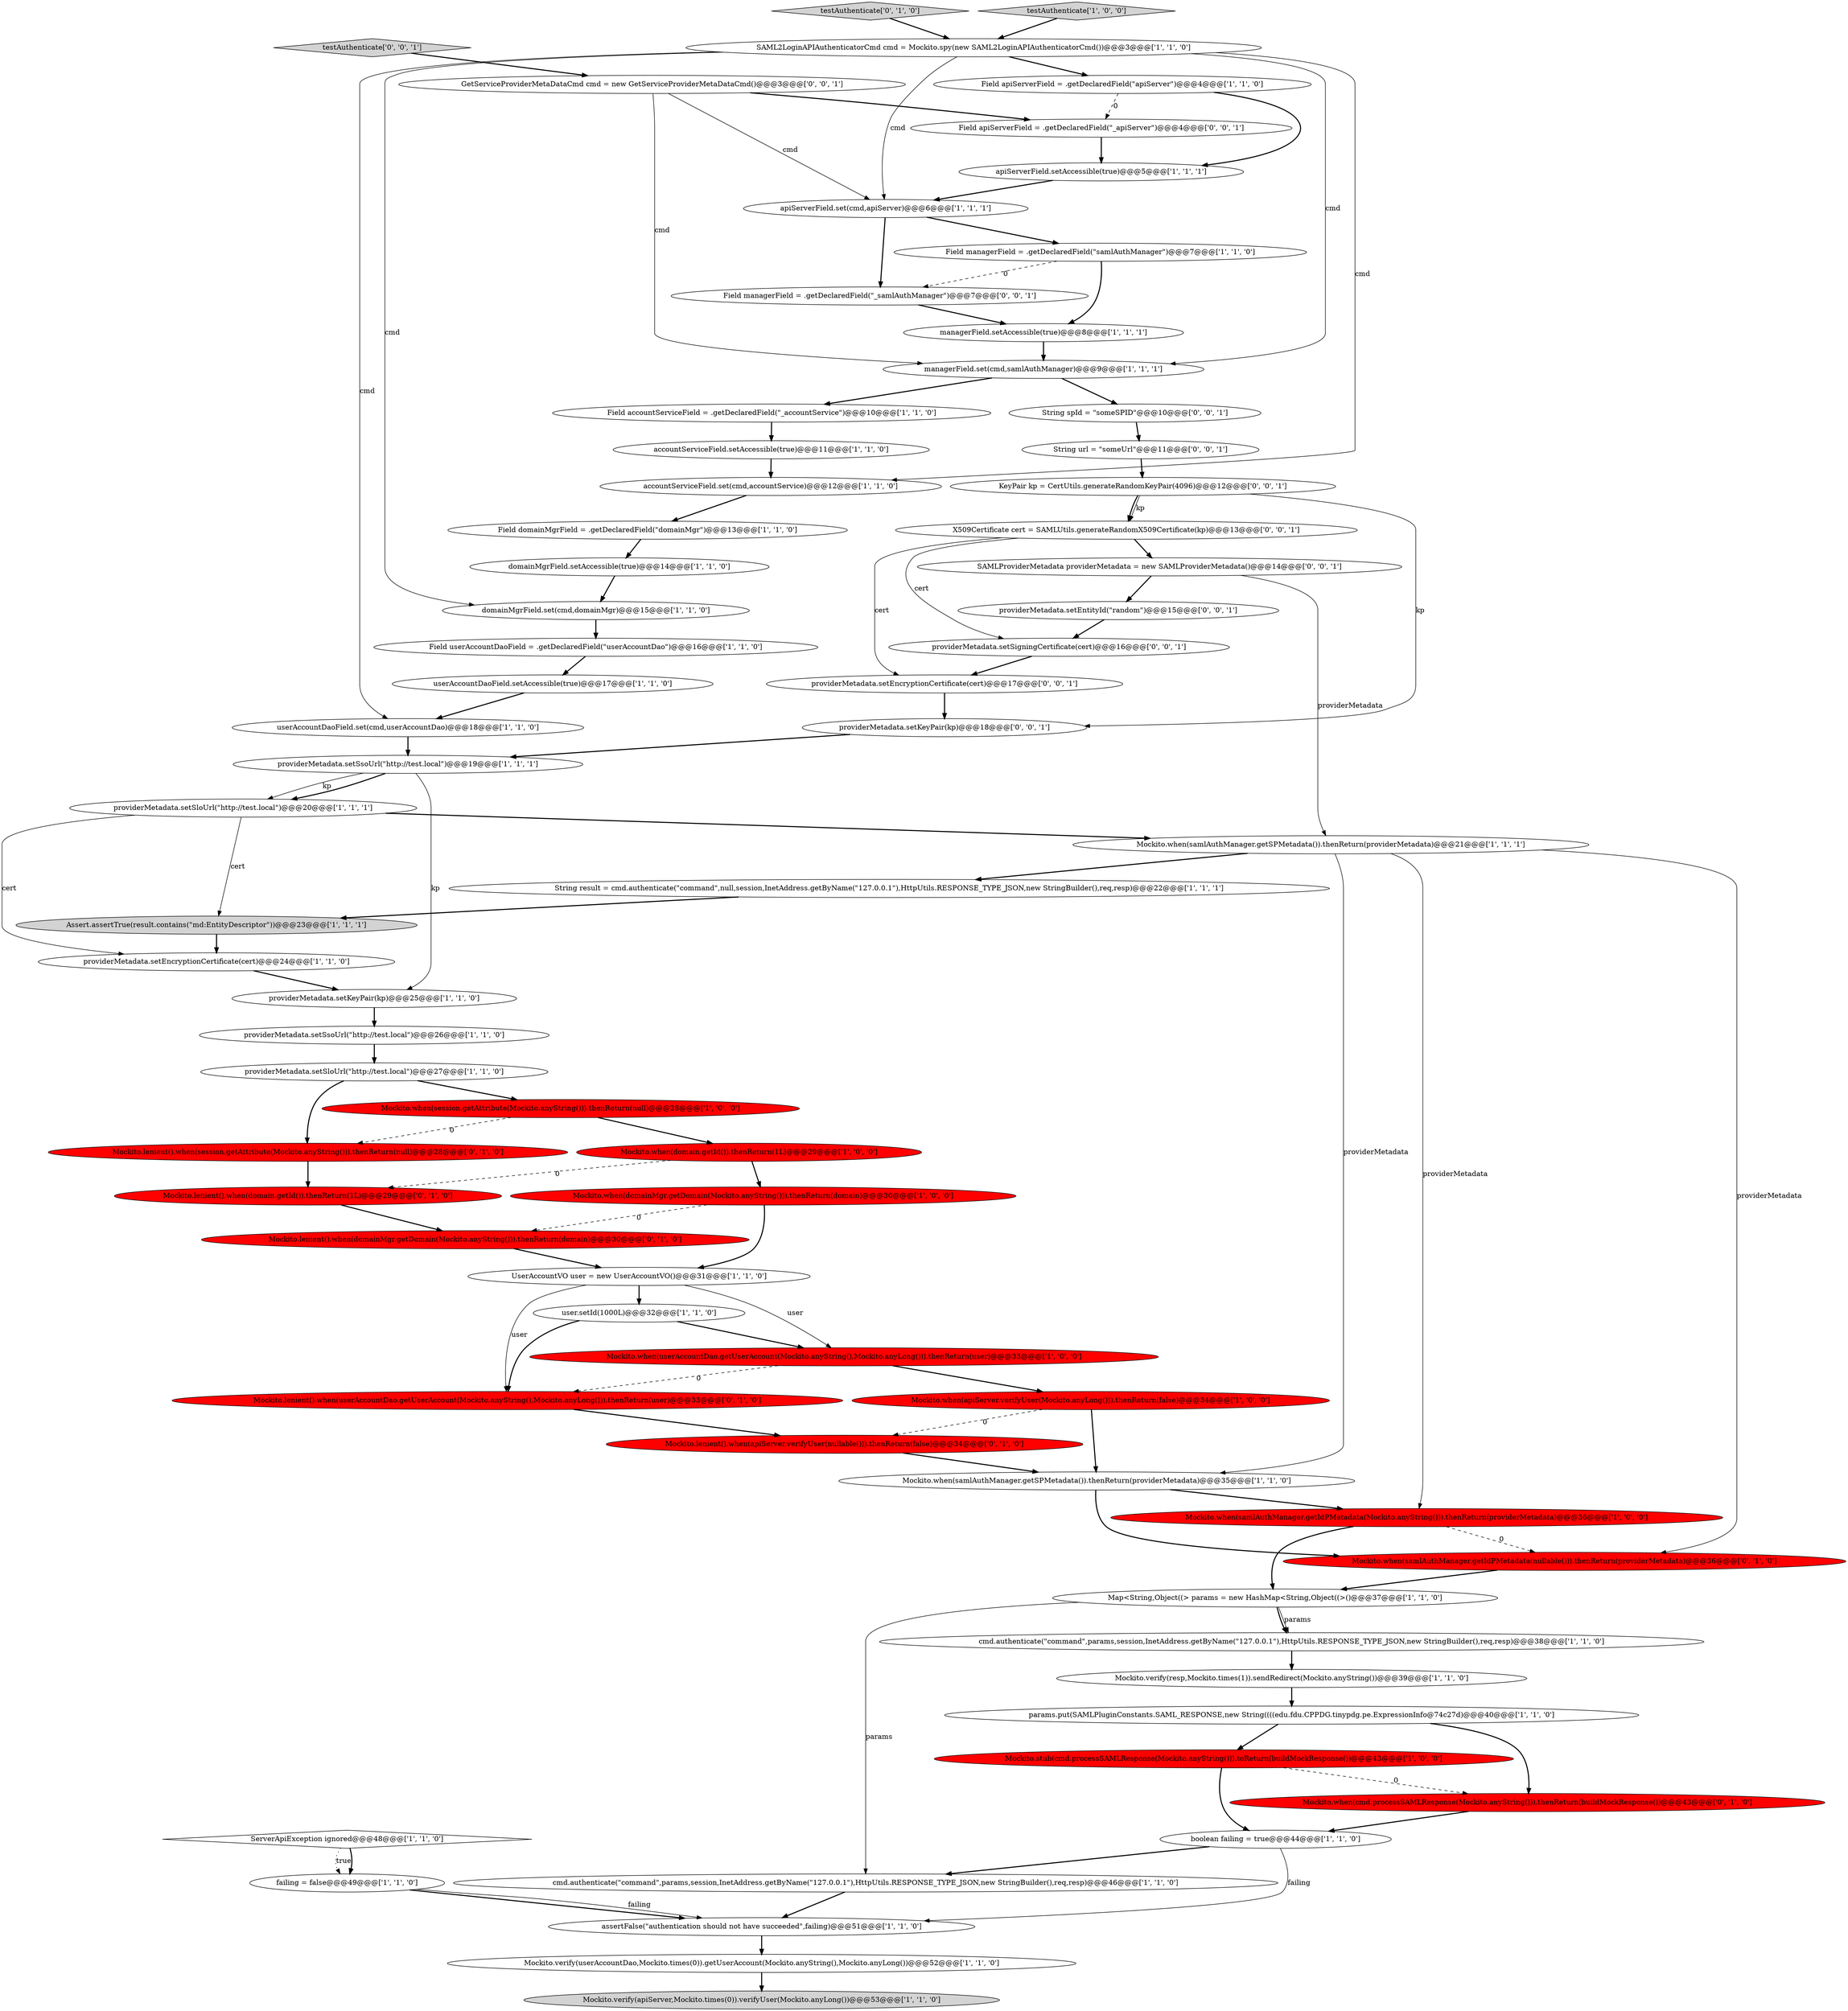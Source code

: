 digraph {
49 [style = filled, label = "Mockito.lenient().when(userAccountDao.getUserAccount(Mockito.anyString(),Mockito.anyLong())).thenReturn(user)@@@33@@@['0', '1', '0']", fillcolor = red, shape = ellipse image = "AAA1AAABBB2BBB"];
54 [style = filled, label = "Mockito.when(samlAuthManager.getIdPMetadata(nullable())).thenReturn(providerMetadata)@@@36@@@['0', '1', '0']", fillcolor = red, shape = ellipse image = "AAA1AAABBB2BBB"];
28 [style = filled, label = "String result = cmd.authenticate(\"command\",null,session,InetAddress.getByName(\"127.0.0.1\"),HttpUtils.RESPONSE_TYPE_JSON,new StringBuilder(),req,resp)@@@22@@@['1', '1', '1']", fillcolor = white, shape = ellipse image = "AAA0AAABBB1BBB"];
30 [style = filled, label = "accountServiceField.setAccessible(true)@@@11@@@['1', '1', '0']", fillcolor = white, shape = ellipse image = "AAA0AAABBB1BBB"];
3 [style = filled, label = "params.put(SAMLPluginConstants.SAML_RESPONSE,new String((((edu.fdu.CPPDG.tinypdg.pe.ExpressionInfo@74c27d)@@@40@@@['1', '1', '0']", fillcolor = white, shape = ellipse image = "AAA0AAABBB1BBB"];
61 [style = filled, label = "providerMetadata.setEncryptionCertificate(cert)@@@17@@@['0', '0', '1']", fillcolor = white, shape = ellipse image = "AAA0AAABBB3BBB"];
21 [style = filled, label = "Mockito.when(userAccountDao.getUserAccount(Mockito.anyString(),Mockito.anyLong())).thenReturn(user)@@@33@@@['1', '0', '0']", fillcolor = red, shape = ellipse image = "AAA1AAABBB1BBB"];
13 [style = filled, label = "user.setId(1000L)@@@32@@@['1', '1', '0']", fillcolor = white, shape = ellipse image = "AAA0AAABBB1BBB"];
59 [style = filled, label = "Field managerField = .getDeclaredField(\"_samlAuthManager\")@@@7@@@['0', '0', '1']", fillcolor = white, shape = ellipse image = "AAA0AAABBB3BBB"];
43 [style = filled, label = "providerMetadata.setSloUrl(\"http://test.local\")@@@20@@@['1', '1', '1']", fillcolor = white, shape = ellipse image = "AAA0AAABBB1BBB"];
39 [style = filled, label = "Mockito.when(apiServer.verifyUser(Mockito.anyLong())).thenReturn(false)@@@34@@@['1', '0', '0']", fillcolor = red, shape = ellipse image = "AAA1AAABBB1BBB"];
1 [style = filled, label = "Mockito.when(session.getAttribute(Mockito.anyString())).thenReturn(null)@@@28@@@['1', '0', '0']", fillcolor = red, shape = ellipse image = "AAA1AAABBB1BBB"];
38 [style = filled, label = "providerMetadata.setSsoUrl(\"http://test.local\")@@@19@@@['1', '1', '1']", fillcolor = white, shape = ellipse image = "AAA0AAABBB1BBB"];
60 [style = filled, label = "SAMLProviderMetadata providerMetadata = new SAMLProviderMetadata()@@@14@@@['0', '0', '1']", fillcolor = white, shape = ellipse image = "AAA0AAABBB3BBB"];
65 [style = filled, label = "providerMetadata.setKeyPair(kp)@@@18@@@['0', '0', '1']", fillcolor = white, shape = ellipse image = "AAA0AAABBB3BBB"];
46 [style = filled, label = "failing = false@@@49@@@['1', '1', '0']", fillcolor = white, shape = ellipse image = "AAA0AAABBB1BBB"];
4 [style = filled, label = "Field managerField = .getDeclaredField(\"samlAuthManager\")@@@7@@@['1', '1', '0']", fillcolor = white, shape = ellipse image = "AAA0AAABBB1BBB"];
11 [style = filled, label = "Assert.assertTrue(result.contains(\"md:EntityDescriptor\"))@@@23@@@['1', '1', '1']", fillcolor = lightgray, shape = ellipse image = "AAA0AAABBB1BBB"];
37 [style = filled, label = "providerMetadata.setSsoUrl(\"http://test.local\")@@@26@@@['1', '1', '0']", fillcolor = white, shape = ellipse image = "AAA0AAABBB1BBB"];
17 [style = filled, label = "Mockito.when(samlAuthManager.getIdPMetadata(Mockito.anyString())).thenReturn(providerMetadata)@@@36@@@['1', '0', '0']", fillcolor = red, shape = ellipse image = "AAA1AAABBB1BBB"];
57 [style = filled, label = "KeyPair kp = CertUtils.generateRandomKeyPair(4096)@@@12@@@['0', '0', '1']", fillcolor = white, shape = ellipse image = "AAA0AAABBB3BBB"];
63 [style = filled, label = "providerMetadata.setSigningCertificate(cert)@@@16@@@['0', '0', '1']", fillcolor = white, shape = ellipse image = "AAA0AAABBB3BBB"];
64 [style = filled, label = "Field apiServerField = .getDeclaredField(\"_apiServer\")@@@4@@@['0', '0', '1']", fillcolor = white, shape = ellipse image = "AAA0AAABBB3BBB"];
53 [style = filled, label = "Mockito.when(cmd.processSAMLResponse(Mockito.anyString())).thenReturn(buildMockResponse())@@@43@@@['0', '1', '0']", fillcolor = red, shape = ellipse image = "AAA1AAABBB2BBB"];
34 [style = filled, label = "userAccountDaoField.set(cmd,userAccountDao)@@@18@@@['1', '1', '0']", fillcolor = white, shape = ellipse image = "AAA0AAABBB1BBB"];
50 [style = filled, label = "Mockito.lenient().when(session.getAttribute(Mockito.anyString())).thenReturn(null)@@@28@@@['0', '1', '0']", fillcolor = red, shape = ellipse image = "AAA1AAABBB2BBB"];
24 [style = filled, label = "Mockito.stub(cmd.processSAMLResponse(Mockito.anyString())).toReturn(buildMockResponse())@@@43@@@['1', '0', '0']", fillcolor = red, shape = ellipse image = "AAA1AAABBB1BBB"];
9 [style = filled, label = "cmd.authenticate(\"command\",params,session,InetAddress.getByName(\"127.0.0.1\"),HttpUtils.RESPONSE_TYPE_JSON,new StringBuilder(),req,resp)@@@46@@@['1', '1', '0']", fillcolor = white, shape = ellipse image = "AAA0AAABBB1BBB"];
18 [style = filled, label = "accountServiceField.set(cmd,accountService)@@@12@@@['1', '1', '0']", fillcolor = white, shape = ellipse image = "AAA0AAABBB1BBB"];
40 [style = filled, label = "cmd.authenticate(\"command\",params,session,InetAddress.getByName(\"127.0.0.1\"),HttpUtils.RESPONSE_TYPE_JSON,new StringBuilder(),req,resp)@@@38@@@['1', '1', '0']", fillcolor = white, shape = ellipse image = "AAA0AAABBB1BBB"];
5 [style = filled, label = "ServerApiException ignored@@@48@@@['1', '1', '0']", fillcolor = white, shape = diamond image = "AAA0AAABBB1BBB"];
51 [style = filled, label = "testAuthenticate['0', '1', '0']", fillcolor = lightgray, shape = diamond image = "AAA0AAABBB2BBB"];
20 [style = filled, label = "SAML2LoginAPIAuthenticatorCmd cmd = Mockito.spy(new SAML2LoginAPIAuthenticatorCmd())@@@3@@@['1', '1', '0']", fillcolor = white, shape = ellipse image = "AAA0AAABBB1BBB"];
0 [style = filled, label = "Mockito.when(domainMgr.getDomain(Mockito.anyString())).thenReturn(domain)@@@30@@@['1', '0', '0']", fillcolor = red, shape = ellipse image = "AAA1AAABBB1BBB"];
36 [style = filled, label = "Mockito.verify(apiServer,Mockito.times(0)).verifyUser(Mockito.anyLong())@@@53@@@['1', '1', '0']", fillcolor = lightgray, shape = ellipse image = "AAA0AAABBB1BBB"];
31 [style = filled, label = "managerField.set(cmd,samlAuthManager)@@@9@@@['1', '1', '1']", fillcolor = white, shape = ellipse image = "AAA0AAABBB1BBB"];
67 [style = filled, label = "String spId = \"someSPID\"@@@10@@@['0', '0', '1']", fillcolor = white, shape = ellipse image = "AAA0AAABBB3BBB"];
23 [style = filled, label = "Field apiServerField = .getDeclaredField(\"apiServer\")@@@4@@@['1', '1', '0']", fillcolor = white, shape = ellipse image = "AAA0AAABBB1BBB"];
45 [style = filled, label = "managerField.setAccessible(true)@@@8@@@['1', '1', '1']", fillcolor = white, shape = ellipse image = "AAA0AAABBB1BBB"];
7 [style = filled, label = "Mockito.verify(userAccountDao,Mockito.times(0)).getUserAccount(Mockito.anyString(),Mockito.anyLong())@@@52@@@['1', '1', '0']", fillcolor = white, shape = ellipse image = "AAA0AAABBB1BBB"];
16 [style = filled, label = "UserAccountVO user = new UserAccountVO()@@@31@@@['1', '1', '0']", fillcolor = white, shape = ellipse image = "AAA0AAABBB1BBB"];
14 [style = filled, label = "apiServerField.set(cmd,apiServer)@@@6@@@['1', '1', '1']", fillcolor = white, shape = ellipse image = "AAA0AAABBB1BBB"];
35 [style = filled, label = "providerMetadata.setSloUrl(\"http://test.local\")@@@27@@@['1', '1', '0']", fillcolor = white, shape = ellipse image = "AAA0AAABBB1BBB"];
48 [style = filled, label = "Mockito.lenient().when(apiServer.verifyUser(nullable())).thenReturn(false)@@@34@@@['0', '1', '0']", fillcolor = red, shape = ellipse image = "AAA1AAABBB2BBB"];
56 [style = filled, label = "providerMetadata.setEntityId(\"random\")@@@15@@@['0', '0', '1']", fillcolor = white, shape = ellipse image = "AAA0AAABBB3BBB"];
2 [style = filled, label = "assertFalse(\"authentication should not have succeeded\",failing)@@@51@@@['1', '1', '0']", fillcolor = white, shape = ellipse image = "AAA0AAABBB1BBB"];
33 [style = filled, label = "Mockito.when(domain.getId()).thenReturn(1L)@@@29@@@['1', '0', '0']", fillcolor = red, shape = ellipse image = "AAA1AAABBB1BBB"];
10 [style = filled, label = "Field accountServiceField = .getDeclaredField(\"_accountService\")@@@10@@@['1', '1', '0']", fillcolor = white, shape = ellipse image = "AAA0AAABBB1BBB"];
26 [style = filled, label = "Mockito.when(samlAuthManager.getSPMetadata()).thenReturn(providerMetadata)@@@21@@@['1', '1', '1']", fillcolor = white, shape = ellipse image = "AAA0AAABBB1BBB"];
55 [style = filled, label = "GetServiceProviderMetaDataCmd cmd = new GetServiceProviderMetaDataCmd()@@@3@@@['0', '0', '1']", fillcolor = white, shape = ellipse image = "AAA0AAABBB3BBB"];
58 [style = filled, label = "testAuthenticate['0', '0', '1']", fillcolor = lightgray, shape = diamond image = "AAA0AAABBB3BBB"];
47 [style = filled, label = "Mockito.lenient().when(domain.getId()).thenReturn(1L)@@@29@@@['0', '1', '0']", fillcolor = red, shape = ellipse image = "AAA1AAABBB2BBB"];
52 [style = filled, label = "Mockito.lenient().when(domainMgr.getDomain(Mockito.anyString())).thenReturn(domain)@@@30@@@['0', '1', '0']", fillcolor = red, shape = ellipse image = "AAA1AAABBB2BBB"];
29 [style = filled, label = "providerMetadata.setEncryptionCertificate(cert)@@@24@@@['1', '1', '0']", fillcolor = white, shape = ellipse image = "AAA0AAABBB1BBB"];
62 [style = filled, label = "X509Certificate cert = SAMLUtils.generateRandomX509Certificate(kp)@@@13@@@['0', '0', '1']", fillcolor = white, shape = ellipse image = "AAA0AAABBB3BBB"];
42 [style = filled, label = "userAccountDaoField.setAccessible(true)@@@17@@@['1', '1', '0']", fillcolor = white, shape = ellipse image = "AAA0AAABBB1BBB"];
66 [style = filled, label = "String url = \"someUrl\"@@@11@@@['0', '0', '1']", fillcolor = white, shape = ellipse image = "AAA0AAABBB3BBB"];
19 [style = filled, label = "boolean failing = true@@@44@@@['1', '1', '0']", fillcolor = white, shape = ellipse image = "AAA0AAABBB1BBB"];
44 [style = filled, label = "Mockito.verify(resp,Mockito.times(1)).sendRedirect(Mockito.anyString())@@@39@@@['1', '1', '0']", fillcolor = white, shape = ellipse image = "AAA0AAABBB1BBB"];
32 [style = filled, label = "apiServerField.setAccessible(true)@@@5@@@['1', '1', '1']", fillcolor = white, shape = ellipse image = "AAA0AAABBB1BBB"];
41 [style = filled, label = "Field userAccountDaoField = .getDeclaredField(\"userAccountDao\")@@@16@@@['1', '1', '0']", fillcolor = white, shape = ellipse image = "AAA0AAABBB1BBB"];
27 [style = filled, label = "Map<String,Object((> params = new HashMap<String,Object((>()@@@37@@@['1', '1', '0']", fillcolor = white, shape = ellipse image = "AAA0AAABBB1BBB"];
8 [style = filled, label = "domainMgrField.setAccessible(true)@@@14@@@['1', '1', '0']", fillcolor = white, shape = ellipse image = "AAA0AAABBB1BBB"];
22 [style = filled, label = "Mockito.when(samlAuthManager.getSPMetadata()).thenReturn(providerMetadata)@@@35@@@['1', '1', '0']", fillcolor = white, shape = ellipse image = "AAA0AAABBB1BBB"];
25 [style = filled, label = "Field domainMgrField = .getDeclaredField(\"domainMgr\")@@@13@@@['1', '1', '0']", fillcolor = white, shape = ellipse image = "AAA0AAABBB1BBB"];
12 [style = filled, label = "providerMetadata.setKeyPair(kp)@@@25@@@['1', '1', '0']", fillcolor = white, shape = ellipse image = "AAA0AAABBB1BBB"];
15 [style = filled, label = "testAuthenticate['1', '0', '0']", fillcolor = lightgray, shape = diamond image = "AAA0AAABBB1BBB"];
6 [style = filled, label = "domainMgrField.set(cmd,domainMgr)@@@15@@@['1', '1', '0']", fillcolor = white, shape = ellipse image = "AAA0AAABBB1BBB"];
62->63 [style = solid, label="cert"];
54->27 [style = bold, label=""];
3->24 [style = bold, label=""];
57->62 [style = bold, label=""];
46->2 [style = bold, label=""];
57->62 [style = solid, label="kp"];
11->29 [style = bold, label=""];
49->48 [style = bold, label=""];
57->65 [style = solid, label="kp"];
8->6 [style = bold, label=""];
13->49 [style = bold, label=""];
62->61 [style = solid, label="cert"];
43->26 [style = bold, label=""];
45->31 [style = bold, label=""];
30->18 [style = bold, label=""];
33->47 [style = dashed, label="0"];
20->14 [style = solid, label="cmd"];
33->0 [style = bold, label=""];
53->19 [style = bold, label=""];
1->33 [style = bold, label=""];
35->50 [style = bold, label=""];
19->9 [style = bold, label=""];
15->20 [style = bold, label=""];
6->41 [style = bold, label=""];
26->28 [style = bold, label=""];
17->27 [style = bold, label=""];
55->64 [style = bold, label=""];
27->40 [style = solid, label="params"];
24->19 [style = bold, label=""];
26->22 [style = solid, label="providerMetadata"];
9->2 [style = bold, label=""];
44->3 [style = bold, label=""];
62->60 [style = bold, label=""];
20->31 [style = solid, label="cmd"];
23->64 [style = dashed, label="0"];
20->6 [style = solid, label="cmd"];
12->37 [style = bold, label=""];
3->53 [style = bold, label=""];
39->22 [style = bold, label=""];
4->45 [style = bold, label=""];
16->49 [style = solid, label="user"];
20->23 [style = bold, label=""];
65->38 [style = bold, label=""];
18->25 [style = bold, label=""];
22->17 [style = bold, label=""];
55->14 [style = solid, label="cmd"];
22->54 [style = bold, label=""];
46->2 [style = solid, label="failing"];
4->59 [style = dashed, label="0"];
34->38 [style = bold, label=""];
66->57 [style = bold, label=""];
14->4 [style = bold, label=""];
60->56 [style = bold, label=""];
60->26 [style = solid, label="providerMetadata"];
0->16 [style = bold, label=""];
16->13 [style = bold, label=""];
38->12 [style = solid, label="kp"];
67->66 [style = bold, label=""];
61->65 [style = bold, label=""];
55->31 [style = solid, label="cmd"];
59->45 [style = bold, label=""];
19->2 [style = solid, label="failing"];
23->32 [style = bold, label=""];
32->14 [style = bold, label=""];
51->20 [style = bold, label=""];
0->52 [style = dashed, label="0"];
26->54 [style = solid, label="providerMetadata"];
35->1 [style = bold, label=""];
21->39 [style = bold, label=""];
52->16 [style = bold, label=""];
31->10 [style = bold, label=""];
5->46 [style = dotted, label="true"];
43->11 [style = solid, label="cert"];
63->61 [style = bold, label=""];
56->63 [style = bold, label=""];
37->35 [style = bold, label=""];
47->52 [style = bold, label=""];
64->32 [style = bold, label=""];
10->30 [style = bold, label=""];
7->36 [style = bold, label=""];
38->43 [style = bold, label=""];
26->17 [style = solid, label="providerMetadata"];
40->44 [style = bold, label=""];
1->50 [style = dashed, label="0"];
20->18 [style = solid, label="cmd"];
42->34 [style = bold, label=""];
27->9 [style = solid, label="params"];
43->29 [style = solid, label="cert"];
28->11 [style = bold, label=""];
48->22 [style = bold, label=""];
58->55 [style = bold, label=""];
20->34 [style = solid, label="cmd"];
24->53 [style = dashed, label="0"];
29->12 [style = bold, label=""];
31->67 [style = bold, label=""];
50->47 [style = bold, label=""];
38->43 [style = solid, label="kp"];
16->21 [style = solid, label="user"];
39->48 [style = dashed, label="0"];
25->8 [style = bold, label=""];
27->40 [style = bold, label=""];
21->49 [style = dashed, label="0"];
14->59 [style = bold, label=""];
2->7 [style = bold, label=""];
13->21 [style = bold, label=""];
5->46 [style = bold, label=""];
17->54 [style = dashed, label="0"];
41->42 [style = bold, label=""];
}
